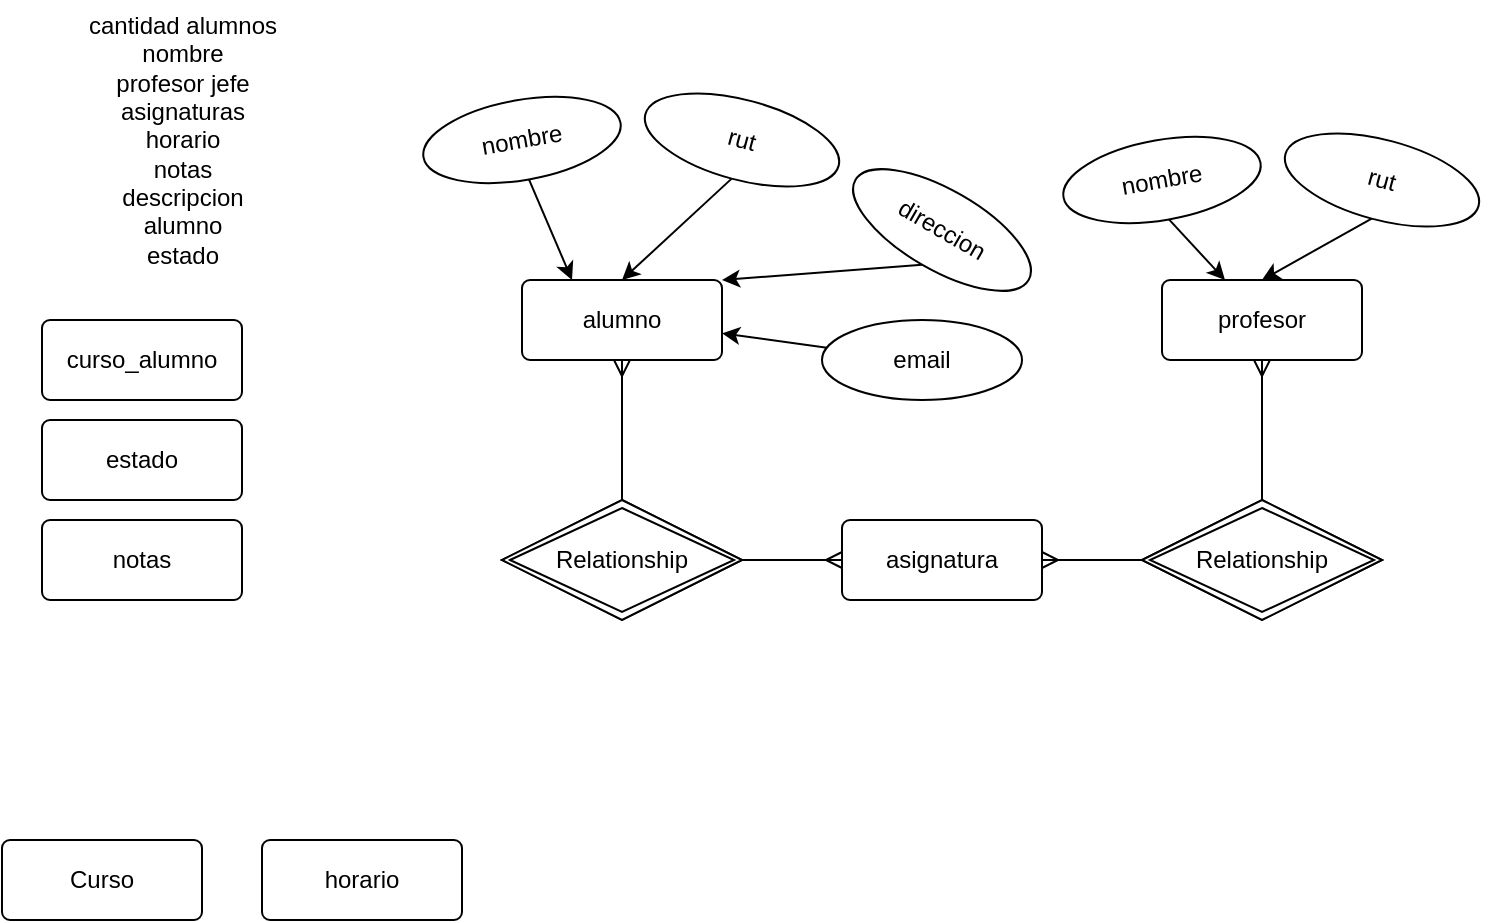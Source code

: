 <mxfile>
    <diagram id="bhfRO-3LPMvbsF_e_BI0" name="Page-1">
        <mxGraphModel dx="896" dy="619" grid="1" gridSize="10" guides="1" tooltips="1" connect="1" arrows="1" fold="1" page="1" pageScale="1" pageWidth="850" pageHeight="1100" math="0" shadow="0">
            <root>
                <mxCell id="0"/>
                <mxCell id="1" parent="0"/>
                <mxCell id="2" value="Curso" style="rounded=1;arcSize=10;whiteSpace=wrap;html=1;align=center;" parent="1" vertex="1">
                    <mxGeometry x="30" y="440" width="100" height="40" as="geometry"/>
                </mxCell>
                <mxCell id="3" value="cantidad alumnos&lt;br&gt;nombre&lt;br&gt;profesor jefe&lt;br&gt;asignaturas&lt;br&gt;horario&lt;br&gt;notas&lt;br&gt;descripcion&lt;br&gt;alumno&lt;br&gt;estado" style="text;html=1;align=center;verticalAlign=middle;resizable=0;points=[];autosize=1;strokeColor=none;fillColor=none;" parent="1" vertex="1">
                    <mxGeometry x="60" y="20" width="120" height="140" as="geometry"/>
                </mxCell>
                <mxCell id="4" value="alumno" style="rounded=1;arcSize=10;whiteSpace=wrap;html=1;align=center;" parent="1" vertex="1">
                    <mxGeometry x="290" y="160" width="100" height="40" as="geometry"/>
                </mxCell>
                <mxCell id="5" value="profesor" style="rounded=1;arcSize=10;whiteSpace=wrap;html=1;align=center;" parent="1" vertex="1">
                    <mxGeometry x="610" y="160" width="100" height="40" as="geometry"/>
                </mxCell>
                <mxCell id="6" value="asignatura" style="rounded=1;arcSize=10;whiteSpace=wrap;html=1;align=center;" parent="1" vertex="1">
                    <mxGeometry x="450" y="280" width="100" height="40" as="geometry"/>
                </mxCell>
                <mxCell id="7" value="horario" style="rounded=1;arcSize=10;whiteSpace=wrap;html=1;align=center;" parent="1" vertex="1">
                    <mxGeometry x="160" y="440" width="100" height="40" as="geometry"/>
                </mxCell>
                <mxCell id="8" value="notas" style="rounded=1;arcSize=10;whiteSpace=wrap;html=1;align=center;" parent="1" vertex="1">
                    <mxGeometry x="50" y="280" width="100" height="40" as="geometry"/>
                </mxCell>
                <mxCell id="9" value="estado" style="rounded=1;arcSize=10;whiteSpace=wrap;html=1;align=center;" parent="1" vertex="1">
                    <mxGeometry x="50" y="230" width="100" height="40" as="geometry"/>
                </mxCell>
                <mxCell id="10" value="curso_alumno" style="rounded=1;arcSize=10;whiteSpace=wrap;html=1;align=center;" parent="1" vertex="1">
                    <mxGeometry x="50" y="180" width="100" height="40" as="geometry"/>
                </mxCell>
                <mxCell id="18" style="edgeStyle=none;html=1;exitX=0.5;exitY=1;exitDx=0;exitDy=0;entryX=0.25;entryY=0;entryDx=0;entryDy=0;" parent="1" source="13" target="4" edge="1">
                    <mxGeometry relative="1" as="geometry"/>
                </mxCell>
                <mxCell id="13" value="nombre" style="ellipse;whiteSpace=wrap;html=1;align=center;rotation=-10;" parent="1" vertex="1">
                    <mxGeometry x="240" y="70" width="100" height="40" as="geometry"/>
                </mxCell>
                <mxCell id="19" style="edgeStyle=none;html=1;exitX=0.5;exitY=1;exitDx=0;exitDy=0;entryX=0.5;entryY=0;entryDx=0;entryDy=0;" parent="1" source="14" target="4" edge="1">
                    <mxGeometry relative="1" as="geometry"/>
                </mxCell>
                <mxCell id="14" value="rut" style="ellipse;whiteSpace=wrap;html=1;align=center;rotation=15;" parent="1" vertex="1">
                    <mxGeometry x="350" y="70" width="100" height="40" as="geometry"/>
                </mxCell>
                <mxCell id="20" style="edgeStyle=none;html=1;exitX=0.5;exitY=1;exitDx=0;exitDy=0;entryX=1;entryY=0;entryDx=0;entryDy=0;" parent="1" source="15" target="4" edge="1">
                    <mxGeometry relative="1" as="geometry"/>
                </mxCell>
                <mxCell id="15" value="direccion" style="ellipse;whiteSpace=wrap;html=1;align=center;rotation=30;" parent="1" vertex="1">
                    <mxGeometry x="450" y="115" width="100" height="40" as="geometry"/>
                </mxCell>
                <mxCell id="21" value="" style="edgeStyle=none;html=1;" parent="1" source="16" target="4" edge="1">
                    <mxGeometry relative="1" as="geometry"/>
                </mxCell>
                <mxCell id="16" value="email" style="ellipse;whiteSpace=wrap;html=1;align=center;" parent="1" vertex="1">
                    <mxGeometry x="440" y="180" width="100" height="40" as="geometry"/>
                </mxCell>
                <mxCell id="24" style="edgeStyle=none;html=1;exitX=0.5;exitY=1;exitDx=0;exitDy=0;" parent="1" source="22" target="5" edge="1">
                    <mxGeometry relative="1" as="geometry"/>
                </mxCell>
                <mxCell id="22" value="nombre" style="ellipse;whiteSpace=wrap;html=1;align=center;rotation=-10;" parent="1" vertex="1">
                    <mxGeometry x="560" y="90" width="100" height="40" as="geometry"/>
                </mxCell>
                <mxCell id="25" style="edgeStyle=none;html=1;exitX=0.5;exitY=1;exitDx=0;exitDy=0;entryX=0.5;entryY=0;entryDx=0;entryDy=0;" parent="1" source="23" target="5" edge="1">
                    <mxGeometry relative="1" as="geometry"/>
                </mxCell>
                <mxCell id="23" value="rut" style="ellipse;whiteSpace=wrap;html=1;align=center;rotation=15;" parent="1" vertex="1">
                    <mxGeometry x="670" y="90" width="100" height="40" as="geometry"/>
                </mxCell>
                <mxCell id="28" value="" style="edgeStyle=elbowEdgeStyle;fontSize=12;html=1;endArrow=ERmany;startArrow=none;exitX=1;exitY=0.5;exitDx=0;exitDy=0;entryX=0.5;entryY=1;entryDx=0;entryDy=0;" parent="1" source="35" target="5" edge="1">
                    <mxGeometry width="100" height="100" relative="1" as="geometry">
                        <mxPoint x="590" y="340" as="sourcePoint"/>
                        <mxPoint x="660" y="220" as="targetPoint"/>
                        <Array as="points">
                            <mxPoint x="660" y="260"/>
                            <mxPoint x="660" y="220"/>
                            <mxPoint x="650" y="250"/>
                        </Array>
                    </mxGeometry>
                </mxCell>
                <mxCell id="29" value="" style="edgeStyle=elbowEdgeStyle;fontSize=12;html=1;endArrow=ERmany;startArrow=none;exitX=0.5;exitY=1;exitDx=0;exitDy=0;entryX=0;entryY=0.5;entryDx=0;entryDy=0;" parent="1" source="33" target="6" edge="1">
                    <mxGeometry width="100" height="100" relative="1" as="geometry">
                        <mxPoint x="335" y="240" as="sourcePoint"/>
                        <mxPoint x="425" y="340" as="targetPoint"/>
                        <Array as="points">
                            <mxPoint x="340" y="280"/>
                        </Array>
                    </mxGeometry>
                </mxCell>
                <mxCell id="34" value="" style="edgeStyle=elbowEdgeStyle;fontSize=12;html=1;endArrow=none;startArrow=ERmany;exitX=0.5;exitY=1;exitDx=0;exitDy=0;entryX=0;entryY=0.5;entryDx=0;entryDy=0;" parent="1" source="4" target="33" edge="1">
                    <mxGeometry width="100" height="100" relative="1" as="geometry">
                        <mxPoint x="340" y="200" as="sourcePoint"/>
                        <mxPoint x="450" y="300" as="targetPoint"/>
                        <Array as="points">
                            <mxPoint x="340" y="250"/>
                        </Array>
                    </mxGeometry>
                </mxCell>
                <mxCell id="33" value="tiene" style="shape=rhombus;perimeter=rhombusPerimeter;whiteSpace=wrap;html=1;align=center;" parent="1" vertex="1">
                    <mxGeometry x="280" y="270" width="120" height="60" as="geometry"/>
                </mxCell>
                <mxCell id="37" value="" style="edgeStyle=elbowEdgeStyle;fontSize=12;html=1;endArrow=none;startArrow=ERmany;entryX=0.5;entryY=1;entryDx=0;entryDy=0;exitX=1;exitY=0.5;exitDx=0;exitDy=0;" parent="1" source="6" target="35" edge="1">
                    <mxGeometry width="100" height="100" relative="1" as="geometry">
                        <mxPoint x="550" y="300" as="sourcePoint"/>
                        <mxPoint x="660" y="200" as="targetPoint"/>
                        <Array as="points">
                            <mxPoint x="660" y="300"/>
                        </Array>
                    </mxGeometry>
                </mxCell>
                <mxCell id="35" value="tiene" style="shape=rhombus;perimeter=rhombusPerimeter;whiteSpace=wrap;html=1;align=center;" parent="1" vertex="1">
                    <mxGeometry x="600" y="270" width="120" height="60" as="geometry"/>
                </mxCell>
                <mxCell id="38" value="Relationship" style="shape=rhombus;double=1;perimeter=rhombusPerimeter;whiteSpace=wrap;html=1;align=center;" parent="1" vertex="1">
                    <mxGeometry x="600" y="270" width="120" height="60" as="geometry"/>
                </mxCell>
                <mxCell id="39" value="Relationship" style="shape=rhombus;double=1;perimeter=rhombusPerimeter;whiteSpace=wrap;html=1;align=center;" parent="1" vertex="1">
                    <mxGeometry x="280" y="270" width="120" height="60" as="geometry"/>
                </mxCell>
            </root>
        </mxGraphModel>
    </diagram>
</mxfile>